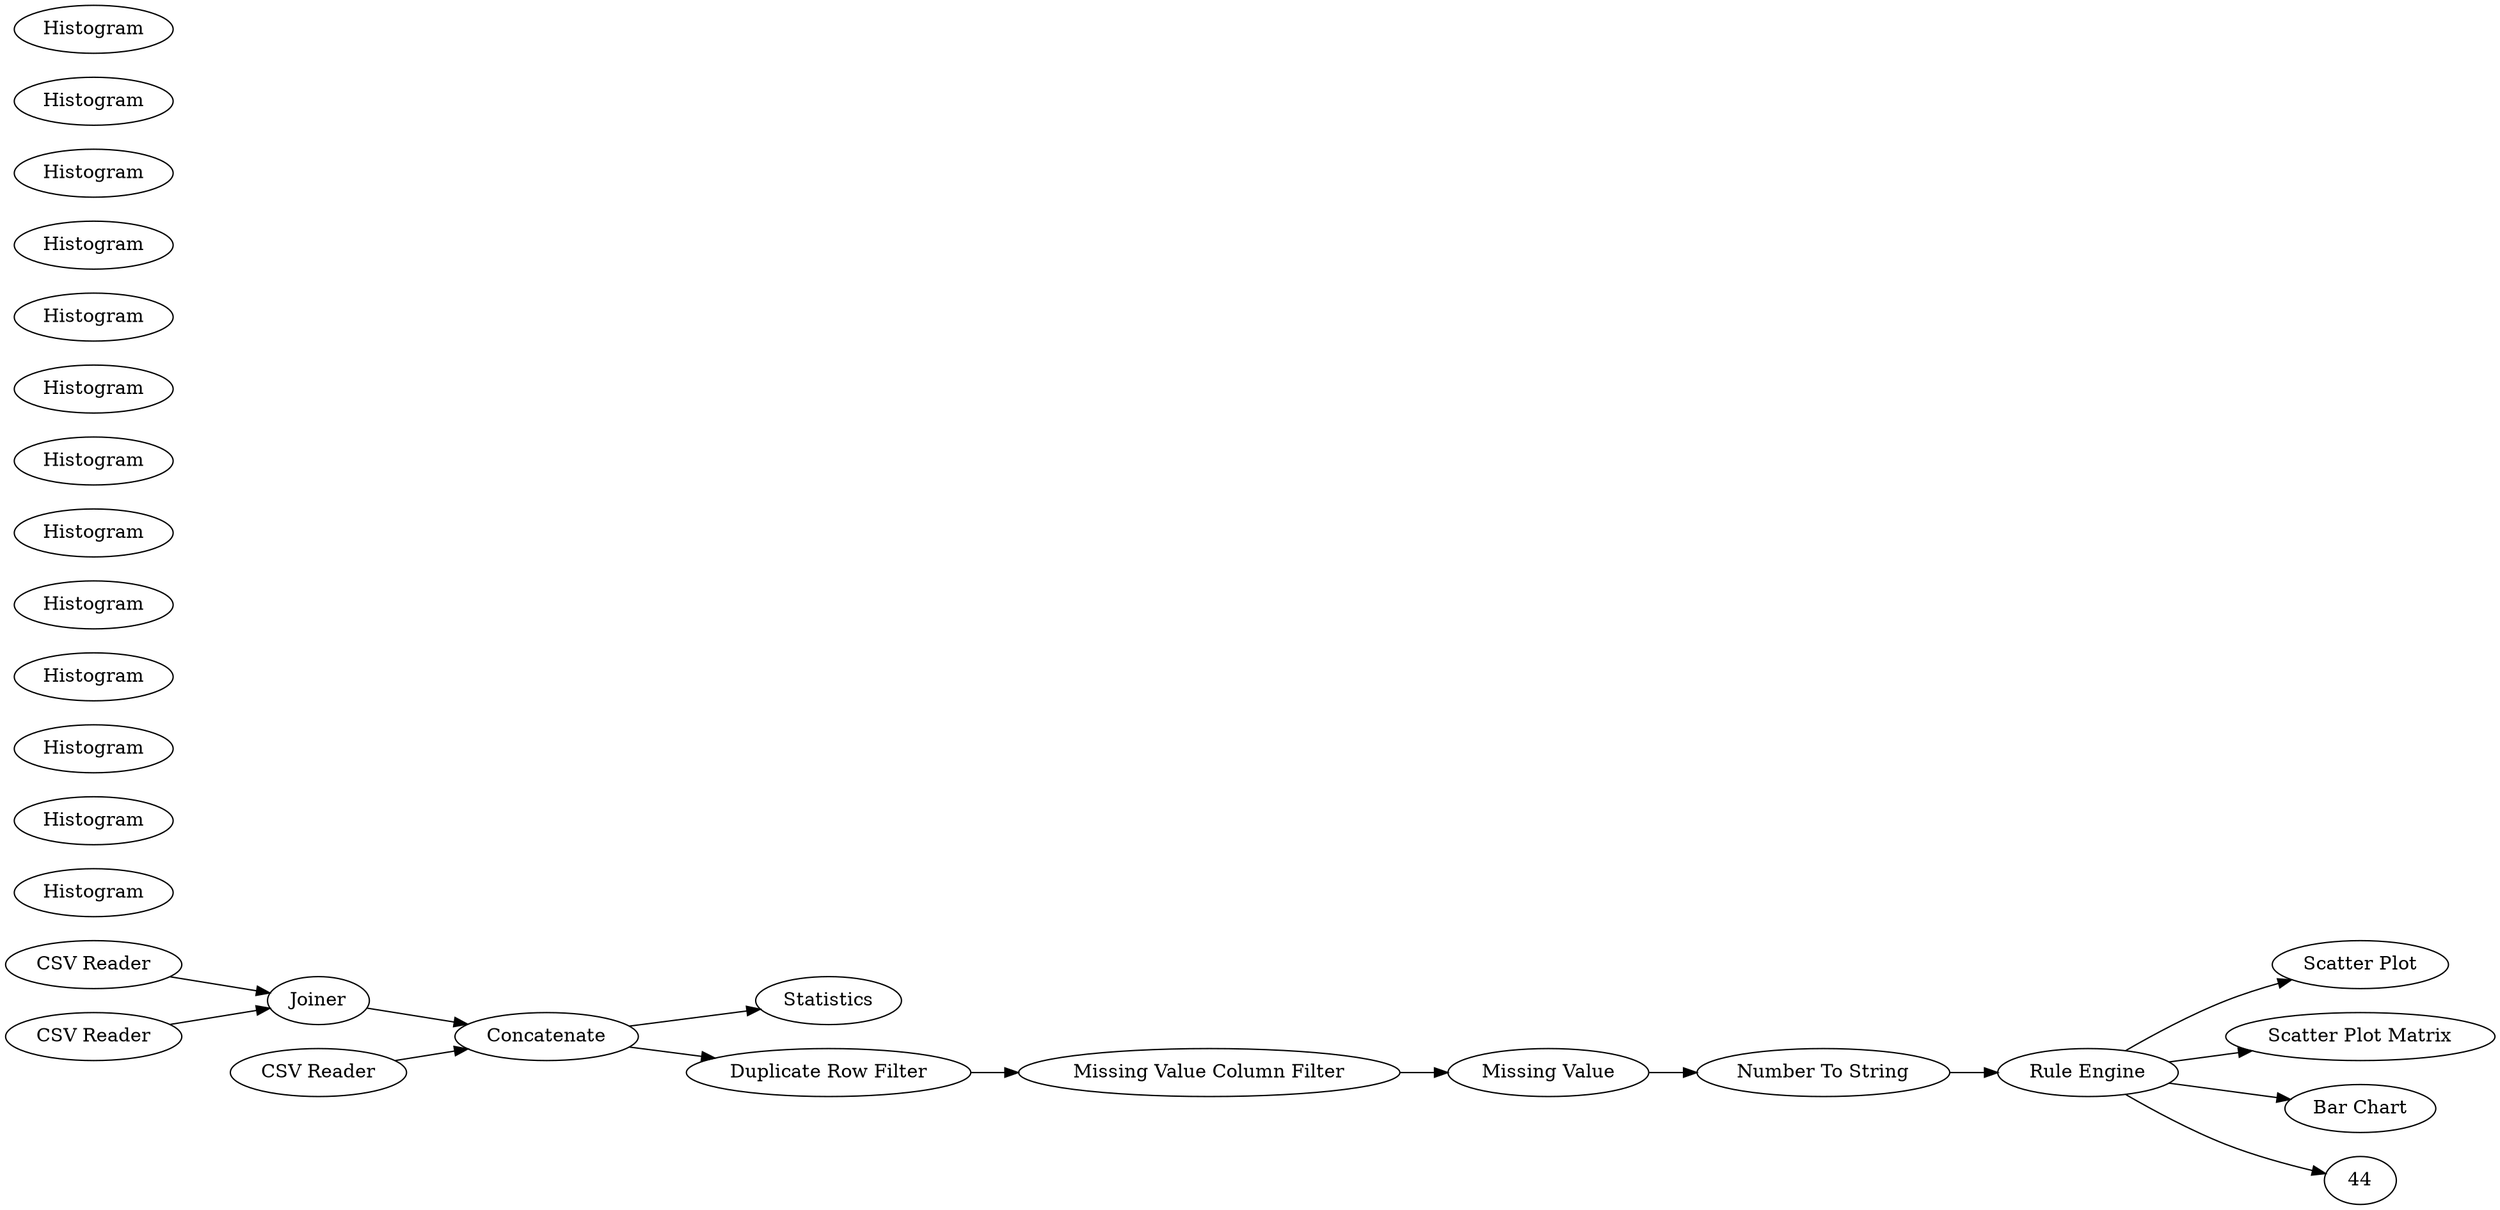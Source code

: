 digraph {
	4 [label=Concatenate]
	5 [label="Missing Value"]
	9 [label=Joiner]
	11 [label="Scatter Plot"]
	16 [label="CSV Reader"]
	17 [label="CSV Reader"]
	18 [label="CSV Reader"]
	22 [label="Scatter Plot Matrix"]
	24 [label=Statistics]
	25 [label="Duplicate Row Filter"]
	26 [label="Missing Value Column Filter"]
	27 [label="Number To String"]
	43 [label="Bar Chart"]
	29 [label=Histogram]
	30 [label=Histogram]
	31 [label=Histogram]
	32 [label=Histogram]
	33 [label=Histogram]
	34 [label=Histogram]
	35 [label=Histogram]
	36 [label=Histogram]
	37 [label=Histogram]
	38 [label=Histogram]
	39 [label=Histogram]
	40 [label=Histogram]
	41 [label=Histogram]
	45 [label="Rule Engine"]
	4 -> 24
	4 -> 25
	5 -> 27
	9 -> 4
	16 -> 9
	17 -> 9
	18 -> 4
	25 -> 26
	26 -> 5
	27 -> 45
	45 -> 11
	45 -> 44
	45 -> 43
	45 -> 22
	rankdir=LR
}

